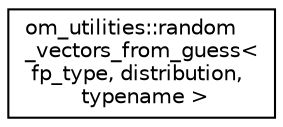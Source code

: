 digraph "Graphical Class Hierarchy"
{
 // LATEX_PDF_SIZE
  edge [fontname="Helvetica",fontsize="10",labelfontname="Helvetica",labelfontsize="10"];
  node [fontname="Helvetica",fontsize="10",shape=record];
  rankdir="LR";
  Node0 [label="om_utilities::random\l_vectors_from_guess\<\l fp_type, distribution,\l typename \>",height=0.2,width=0.4,color="black", fillcolor="white", style="filled",URL="$structom__utilities_1_1random__vectors__from__guess.html",tooltip="Random vectors from guess functor."];
}
